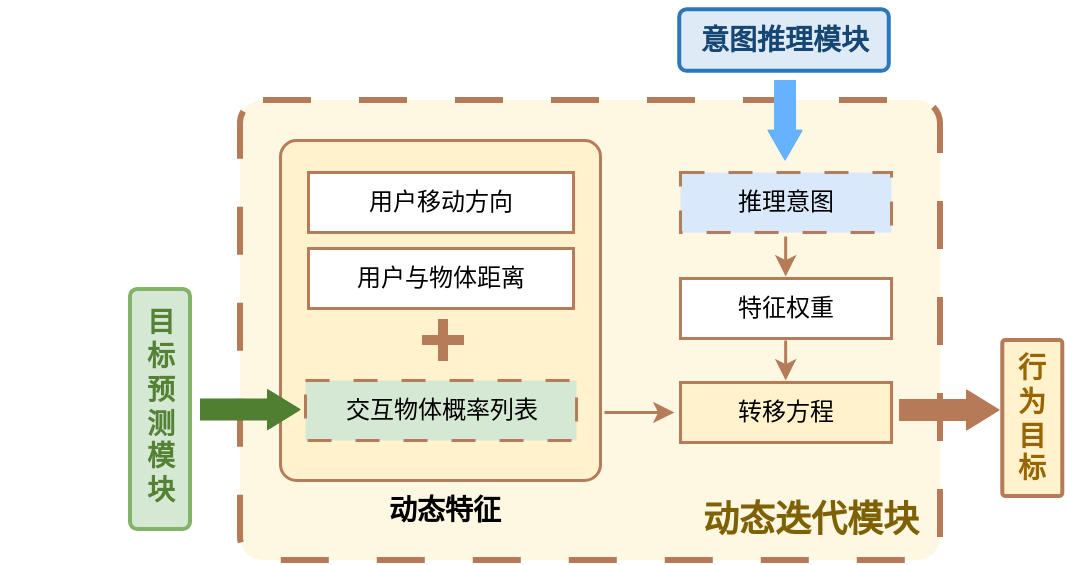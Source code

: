 <mxfile version="26.2.12">
  <diagram name="第 1 页" id="IHrRUHvAIByenZGupFI2">
    <mxGraphModel dx="2012" dy="1367" grid="1" gridSize="10" guides="1" tooltips="1" connect="1" arrows="1" fold="1" page="1" pageScale="1" pageWidth="583" pageHeight="413" math="0" shadow="0">
      <root>
        <mxCell id="0" />
        <mxCell id="1" parent="0" />
        <mxCell id="jzNYZYKTZxXaGURf93oZ-71" value="" style="rounded=1;arcSize=5;whiteSpace=wrap;html=1;fillColor=light-dark(#fef7e1, #281d00);strokeColor=light-dark(#b67a58, #6d5100);dashed=1;strokeWidth=3;dashPattern=8 8;" vertex="1" parent="1">
          <mxGeometry x="140" y="110" width="350" height="230" as="geometry" />
        </mxCell>
        <mxCell id="jzNYZYKTZxXaGURf93oZ-72" value="" style="rounded=1;arcSize=5;whiteSpace=wrap;html=1;fillColor=#fff2cc;strokeColor=light-dark(#b67b58, #6d5100);strokeWidth=1.5;" vertex="1" parent="1">
          <mxGeometry x="160" y="130" width="160" height="170" as="geometry" />
        </mxCell>
        <mxCell id="jzNYZYKTZxXaGURf93oZ-73" value="&lt;font style=&quot;font-size: 18px;&quot; face=&quot;Times New Roman&quot;&gt;动态迭代模块&lt;/font&gt;" style="text;html=1;align=center;verticalAlign=middle;resizable=0;points=[];autosize=1;strokeColor=none;fillColor=none;fontColor=light-dark(#7f6105, #69c195);fontStyle=1" vertex="1" parent="1">
          <mxGeometry x="360" y="300" width="130" height="40" as="geometry" />
        </mxCell>
        <mxCell id="jzNYZYKTZxXaGURf93oZ-74" value="" style="group" vertex="1" connectable="0" parent="1">
          <mxGeometry x="20" y="240" width="100" height="84.45" as="geometry" />
        </mxCell>
        <mxCell id="jzNYZYKTZxXaGURf93oZ-75" value="" style="rounded=1;arcSize=12;whiteSpace=wrap;html=1;fillColor=#d5e8d4;strokeColor=#82b366;align=center;verticalAlign=middle;fontFamily=Helvetica;fontSize=12;strokeWidth=2;" vertex="1" parent="jzNYZYKTZxXaGURf93oZ-74">
          <mxGeometry x="65" y="-35.55" width="30" height="120" as="geometry" />
        </mxCell>
        <mxCell id="jzNYZYKTZxXaGURf93oZ-76" value="&lt;font style=&quot;font-size: 14px;&quot; face=&quot;Times New Roman&quot;&gt;目&lt;/font&gt;&lt;div&gt;&lt;font style=&quot;font-size: 14px;&quot; face=&quot;Times New Roman&quot;&gt;标&lt;/font&gt;&lt;/div&gt;&lt;div&gt;&lt;font style=&quot;font-size: 14px;&quot; face=&quot;Times New Roman&quot;&gt;预&lt;/font&gt;&lt;/div&gt;&lt;div&gt;&lt;font style=&quot;font-size: 14px;&quot; face=&quot;Times New Roman&quot;&gt;测&lt;/font&gt;&lt;/div&gt;&lt;div&gt;&lt;font style=&quot;font-size: 14px;&quot; face=&quot;Times New Roman&quot;&gt;模&lt;/font&gt;&lt;/div&gt;&lt;div&gt;&lt;font style=&quot;font-size: 14px;&quot; face=&quot;Times New Roman&quot;&gt;块&lt;/font&gt;&lt;/div&gt;" style="text;html=1;align=center;verticalAlign=middle;resizable=0;points=[];autosize=1;strokeColor=none;fillColor=none;fontColor=light-dark(#548235, #69c195);fontStyle=1" vertex="1" parent="jzNYZYKTZxXaGURf93oZ-74">
          <mxGeometry x="60" y="-30.55" width="40" height="110" as="geometry" />
        </mxCell>
        <mxCell id="jzNYZYKTZxXaGURf93oZ-77" value="" style="shape=flexArrow;endArrow=classic;html=1;rounded=0;fillColor=light-dark(#517f31, #2566a8);strokeColor=light-dark(#517f31, #ededed);endWidth=8.046;endSize=4.834;" edge="1" parent="1">
          <mxGeometry width="50" height="50" relative="1" as="geometry">
            <mxPoint x="120" y="264.8" as="sourcePoint" />
            <mxPoint x="170" y="264.8" as="targetPoint" />
            <Array as="points">
              <mxPoint x="130" y="264.8" />
            </Array>
          </mxGeometry>
        </mxCell>
        <mxCell id="jzNYZYKTZxXaGURf93oZ-78" value="" style="group;fillColor=#d5e8d4;strokeColor=light-dark(#b67b58, #446e2c);dashed=1;dashPattern=8 8;strokeWidth=1.5;" vertex="1" connectable="0" parent="1">
          <mxGeometry x="172.5" y="250" width="135.52" height="30" as="geometry" />
        </mxCell>
        <mxCell id="jzNYZYKTZxXaGURf93oZ-79" value="交互物体概率列表" style="text;html=1;align=center;verticalAlign=middle;whiteSpace=wrap;rounded=0;" vertex="1" parent="jzNYZYKTZxXaGURf93oZ-78">
          <mxGeometry y="7.5" width="135.52" height="15" as="geometry" />
        </mxCell>
        <mxCell id="jzNYZYKTZxXaGURf93oZ-80" value="" style="group;strokeWidth=1.5;" vertex="1" connectable="0" parent="1">
          <mxGeometry x="174" y="146" width="132.52" height="30" as="geometry" />
        </mxCell>
        <mxCell id="jzNYZYKTZxXaGURf93oZ-81" value="" style="verticalLabelPosition=bottom;verticalAlign=top;html=1;shape=mxgraph.basic.rect;fillColor2=none;strokeWidth=1.5;size=20;indent=5;strokeColor=light-dark(#b67b58, #6d5100);align=center;fontFamily=Helvetica;fontSize=12;fillColor=default;" vertex="1" parent="jzNYZYKTZxXaGURf93oZ-80">
          <mxGeometry width="132.52" height="30" as="geometry" />
        </mxCell>
        <mxCell id="jzNYZYKTZxXaGURf93oZ-82" value="用户移动方向" style="text;html=1;align=center;verticalAlign=middle;whiteSpace=wrap;rounded=0;" vertex="1" parent="jzNYZYKTZxXaGURf93oZ-80">
          <mxGeometry y="7.5" width="132.52" height="15" as="geometry" />
        </mxCell>
        <mxCell id="jzNYZYKTZxXaGURf93oZ-83" value="" style="shape=cross;whiteSpace=wrap;html=1;fillColor=light-dark(#b67b58, #ededed);strokeColor=light-dark(#b67b58, #ededed);aspect=fixed;" vertex="1" parent="1">
          <mxGeometry x="231.5" y="220" width="20" height="20" as="geometry" />
        </mxCell>
        <mxCell id="jzNYZYKTZxXaGURf93oZ-84" value="&lt;font style=&quot;font-size: 14px;&quot;&gt;&lt;b style=&quot;&quot;&gt;动态特征&lt;/b&gt;&lt;/font&gt;" style="text;html=1;align=center;verticalAlign=middle;resizable=0;points=[];autosize=1;strokeColor=none;fillColor=none;" vertex="1" parent="1">
          <mxGeometry x="201.5" y="300" width="80" height="30" as="geometry" />
        </mxCell>
        <mxCell id="jzNYZYKTZxXaGURf93oZ-85" value="" style="endArrow=classic;html=1;rounded=1;strokeColor=light-dark(#b67b58, #28ab6a);align=center;verticalAlign=middle;fontFamily=Helvetica;fontSize=11;fontColor=default;labelBackgroundColor=default;curved=0;fillColor=#1ba1e2;strokeWidth=1.5;" edge="1" parent="1">
          <mxGeometry width="50" height="50" relative="1" as="geometry">
            <mxPoint x="322" y="266" as="sourcePoint" />
            <mxPoint x="357" y="266" as="targetPoint" />
          </mxGeometry>
        </mxCell>
        <mxCell id="jzNYZYKTZxXaGURf93oZ-86" value="" style="group" vertex="1" connectable="0" parent="1">
          <mxGeometry x="350" y="60" width="120.002" height="40" as="geometry" />
        </mxCell>
        <mxCell id="jzNYZYKTZxXaGURf93oZ-87" value="" style="rounded=1;arcSize=12;whiteSpace=wrap;html=1;fillColor=light-dark(#deebf7, #1d293b);strokeColor=light-dark(#2a77bc, #5c79a3);align=center;verticalAlign=middle;fontFamily=Helvetica;fontSize=12;fontColor=default;strokeWidth=2;" vertex="1" parent="jzNYZYKTZxXaGURf93oZ-86">
          <mxGeometry x="9.625" y="4.6" width="104.762" height="30.8" as="geometry" />
        </mxCell>
        <mxCell id="jzNYZYKTZxXaGURf93oZ-88" value="&lt;font style=&quot;font-size: 14px;&quot;&gt;意图推理模块&lt;/font&gt;" style="text;html=1;align=center;verticalAlign=middle;resizable=0;points=[];autosize=1;strokeColor=none;fillColor=none;fontColor=light-dark(#164673, #69c195);fontStyle=1" vertex="1" parent="jzNYZYKTZxXaGURf93oZ-86">
          <mxGeometry x="7.002" y="4.6" width="110" height="30" as="geometry" />
        </mxCell>
        <mxCell id="jzNYZYKTZxXaGURf93oZ-89" value="" style="shape=flexArrow;endArrow=classic;html=1;rounded=0;fillColor=#66B2FF;strokeColor=light-dark(#66b2ff, #ededed);endWidth=5.2;endSize=4.356;" edge="1" parent="1">
          <mxGeometry width="50" height="50" relative="1" as="geometry">
            <mxPoint x="412.52" y="100" as="sourcePoint" />
            <mxPoint x="412.52" y="140" as="targetPoint" />
            <Array as="points">
              <mxPoint x="412.52" y="111.676" />
            </Array>
          </mxGeometry>
        </mxCell>
        <mxCell id="jzNYZYKTZxXaGURf93oZ-90" value="" style="shape=flexArrow;endArrow=classic;html=1;rounded=0;fillColor=light-dark(#b67a58, #36210a);strokeColor=light-dark(#b67a58, #996500);endWidth=8.046;endSize=4.834;" edge="1" parent="1">
          <mxGeometry width="50" height="50" relative="1" as="geometry">
            <mxPoint x="469.52" y="264.995" as="sourcePoint" />
            <mxPoint x="519.52" y="264.995" as="targetPoint" />
            <Array as="points">
              <mxPoint x="479.52" y="264.995" />
            </Array>
          </mxGeometry>
        </mxCell>
        <mxCell id="jzNYZYKTZxXaGURf93oZ-91" value="&lt;b&gt;&lt;font style=&quot;color: rgb(153, 101, 0); font-size: 14px;&quot;&gt;行&lt;/font&gt;&lt;/b&gt;&lt;div&gt;&lt;b&gt;&lt;font style=&quot;color: rgb(153, 101, 0); font-size: 14px;&quot;&gt;为&lt;/font&gt;&lt;/b&gt;&lt;/div&gt;&lt;div&gt;&lt;b&gt;&lt;font style=&quot;color: rgb(153, 101, 0); font-size: 14px;&quot;&gt;目&lt;/font&gt;&lt;/b&gt;&lt;/div&gt;&lt;div&gt;&lt;b&gt;&lt;font style=&quot;color: rgb(153, 101, 0); font-size: 14px;&quot;&gt;标&lt;/font&gt;&lt;/b&gt;&lt;/div&gt;" style="rounded=1;arcSize=5;whiteSpace=wrap;html=1;fillColor=#fff2cc;strokeColor=light-dark(#b67a58, #6d5100);strokeWidth=2;" vertex="1" parent="1">
          <mxGeometry x="521.147" y="230" width="30" height="78" as="geometry" />
        </mxCell>
        <mxCell id="jzNYZYKTZxXaGURf93oZ-92" value="" style="group;strokeWidth=1.5;" vertex="1" connectable="0" parent="1">
          <mxGeometry x="360" y="251" width="105.52" height="30" as="geometry" />
        </mxCell>
        <mxCell id="jzNYZYKTZxXaGURf93oZ-93" value="" style="verticalLabelPosition=bottom;verticalAlign=top;html=1;shape=mxgraph.basic.rect;fillColor2=none;strokeWidth=1.5;size=20;indent=5;strokeColor=light-dark(#b67b58, #6d5100);align=center;fontFamily=Helvetica;fontSize=12;fillColor=light-dark(#fff2cc, #ededed);" vertex="1" parent="jzNYZYKTZxXaGURf93oZ-92">
          <mxGeometry width="105.52" height="30" as="geometry" />
        </mxCell>
        <mxCell id="jzNYZYKTZxXaGURf93oZ-94" value="转移方程" style="text;html=1;align=center;verticalAlign=middle;whiteSpace=wrap;rounded=0;" vertex="1" parent="jzNYZYKTZxXaGURf93oZ-92">
          <mxGeometry y="7.5" width="105.52" height="15" as="geometry" />
        </mxCell>
        <mxCell id="jzNYZYKTZxXaGURf93oZ-95" value="" style="endArrow=classic;html=1;rounded=1;strokeColor=light-dark(#b67b58, #28ab6a);align=center;verticalAlign=middle;fontFamily=Helvetica;fontSize=11;fontColor=default;labelBackgroundColor=default;curved=0;fillColor=#1ba1e2;strokeWidth=1.5;" edge="1" parent="1">
          <mxGeometry width="50" height="50" relative="1" as="geometry">
            <mxPoint x="412.59" y="230" as="sourcePoint" />
            <mxPoint x="412.59" y="250" as="targetPoint" />
          </mxGeometry>
        </mxCell>
        <mxCell id="jzNYZYKTZxXaGURf93oZ-96" value="" style="group;strokeWidth=1.5;" vertex="1" connectable="0" parent="1">
          <mxGeometry x="174" y="184" width="132.52" height="30" as="geometry" />
        </mxCell>
        <mxCell id="jzNYZYKTZxXaGURf93oZ-97" value="" style="verticalLabelPosition=bottom;verticalAlign=top;html=1;shape=mxgraph.basic.rect;fillColor2=none;strokeWidth=1.5;size=20;indent=5;strokeColor=light-dark(#b67b58, #6d5100);align=center;fontFamily=Helvetica;fontSize=12;fillColor=default;" vertex="1" parent="jzNYZYKTZxXaGURf93oZ-96">
          <mxGeometry width="132.52" height="30" as="geometry" />
        </mxCell>
        <mxCell id="jzNYZYKTZxXaGURf93oZ-98" value="用户与物体距离" style="text;html=1;align=center;verticalAlign=middle;whiteSpace=wrap;rounded=0;" vertex="1" parent="jzNYZYKTZxXaGURf93oZ-96">
          <mxGeometry y="7.5" width="132.52" height="15" as="geometry" />
        </mxCell>
        <mxCell id="jzNYZYKTZxXaGURf93oZ-99" value="" style="group;strokeWidth=8;" vertex="1" connectable="0" parent="1">
          <mxGeometry x="360" y="199" width="105.52" height="30" as="geometry" />
        </mxCell>
        <mxCell id="jzNYZYKTZxXaGURf93oZ-100" value="" style="verticalLabelPosition=bottom;verticalAlign=top;html=1;shape=mxgraph.basic.rect;fillColor2=none;strokeWidth=1.5;size=20;indent=5;strokeColor=light-dark(#b67b58, #6d5100);align=center;fontFamily=Helvetica;fontSize=12;fillColor=default;" vertex="1" parent="jzNYZYKTZxXaGURf93oZ-99">
          <mxGeometry width="105.52" height="30" as="geometry" />
        </mxCell>
        <mxCell id="jzNYZYKTZxXaGURf93oZ-101" value="特征权重" style="text;html=1;align=center;verticalAlign=middle;whiteSpace=wrap;rounded=0;" vertex="1" parent="jzNYZYKTZxXaGURf93oZ-99">
          <mxGeometry y="7.5" width="105.52" height="15" as="geometry" />
        </mxCell>
        <mxCell id="jzNYZYKTZxXaGURf93oZ-102" value="" style="group;strokeWidth=8;" vertex="1" connectable="0" parent="1">
          <mxGeometry x="360" y="146" width="105.52" height="30" as="geometry" />
        </mxCell>
        <mxCell id="jzNYZYKTZxXaGURf93oZ-103" value="" style="verticalLabelPosition=bottom;verticalAlign=top;html=1;shape=mxgraph.basic.rect;fillColor2=none;strokeWidth=1.5;size=20;indent=5;strokeColor=light-dark(#b67b58, #5c79a3);align=center;fontFamily=Helvetica;fontSize=12;fillColor=#dae8fc;dashed=1;dashPattern=8 8;" vertex="1" parent="jzNYZYKTZxXaGURf93oZ-102">
          <mxGeometry width="105.52" height="30" as="geometry" />
        </mxCell>
        <mxCell id="jzNYZYKTZxXaGURf93oZ-104" value="推理意图" style="text;html=1;align=center;verticalAlign=middle;whiteSpace=wrap;rounded=0;" vertex="1" parent="jzNYZYKTZxXaGURf93oZ-102">
          <mxGeometry y="7.5" width="105.52" height="15" as="geometry" />
        </mxCell>
        <mxCell id="jzNYZYKTZxXaGURf93oZ-105" value="" style="endArrow=classic;html=1;rounded=1;strokeColor=light-dark(#b67b58, #28ab6a);align=center;verticalAlign=middle;fontFamily=Helvetica;fontSize=11;fontColor=default;labelBackgroundColor=default;curved=0;fillColor=#1ba1e2;strokeWidth=1.5;" edge="1" parent="1">
          <mxGeometry width="50" height="50" relative="1" as="geometry">
            <mxPoint x="412.59" y="178" as="sourcePoint" />
            <mxPoint x="412.59" y="198" as="targetPoint" />
          </mxGeometry>
        </mxCell>
      </root>
    </mxGraphModel>
  </diagram>
</mxfile>
